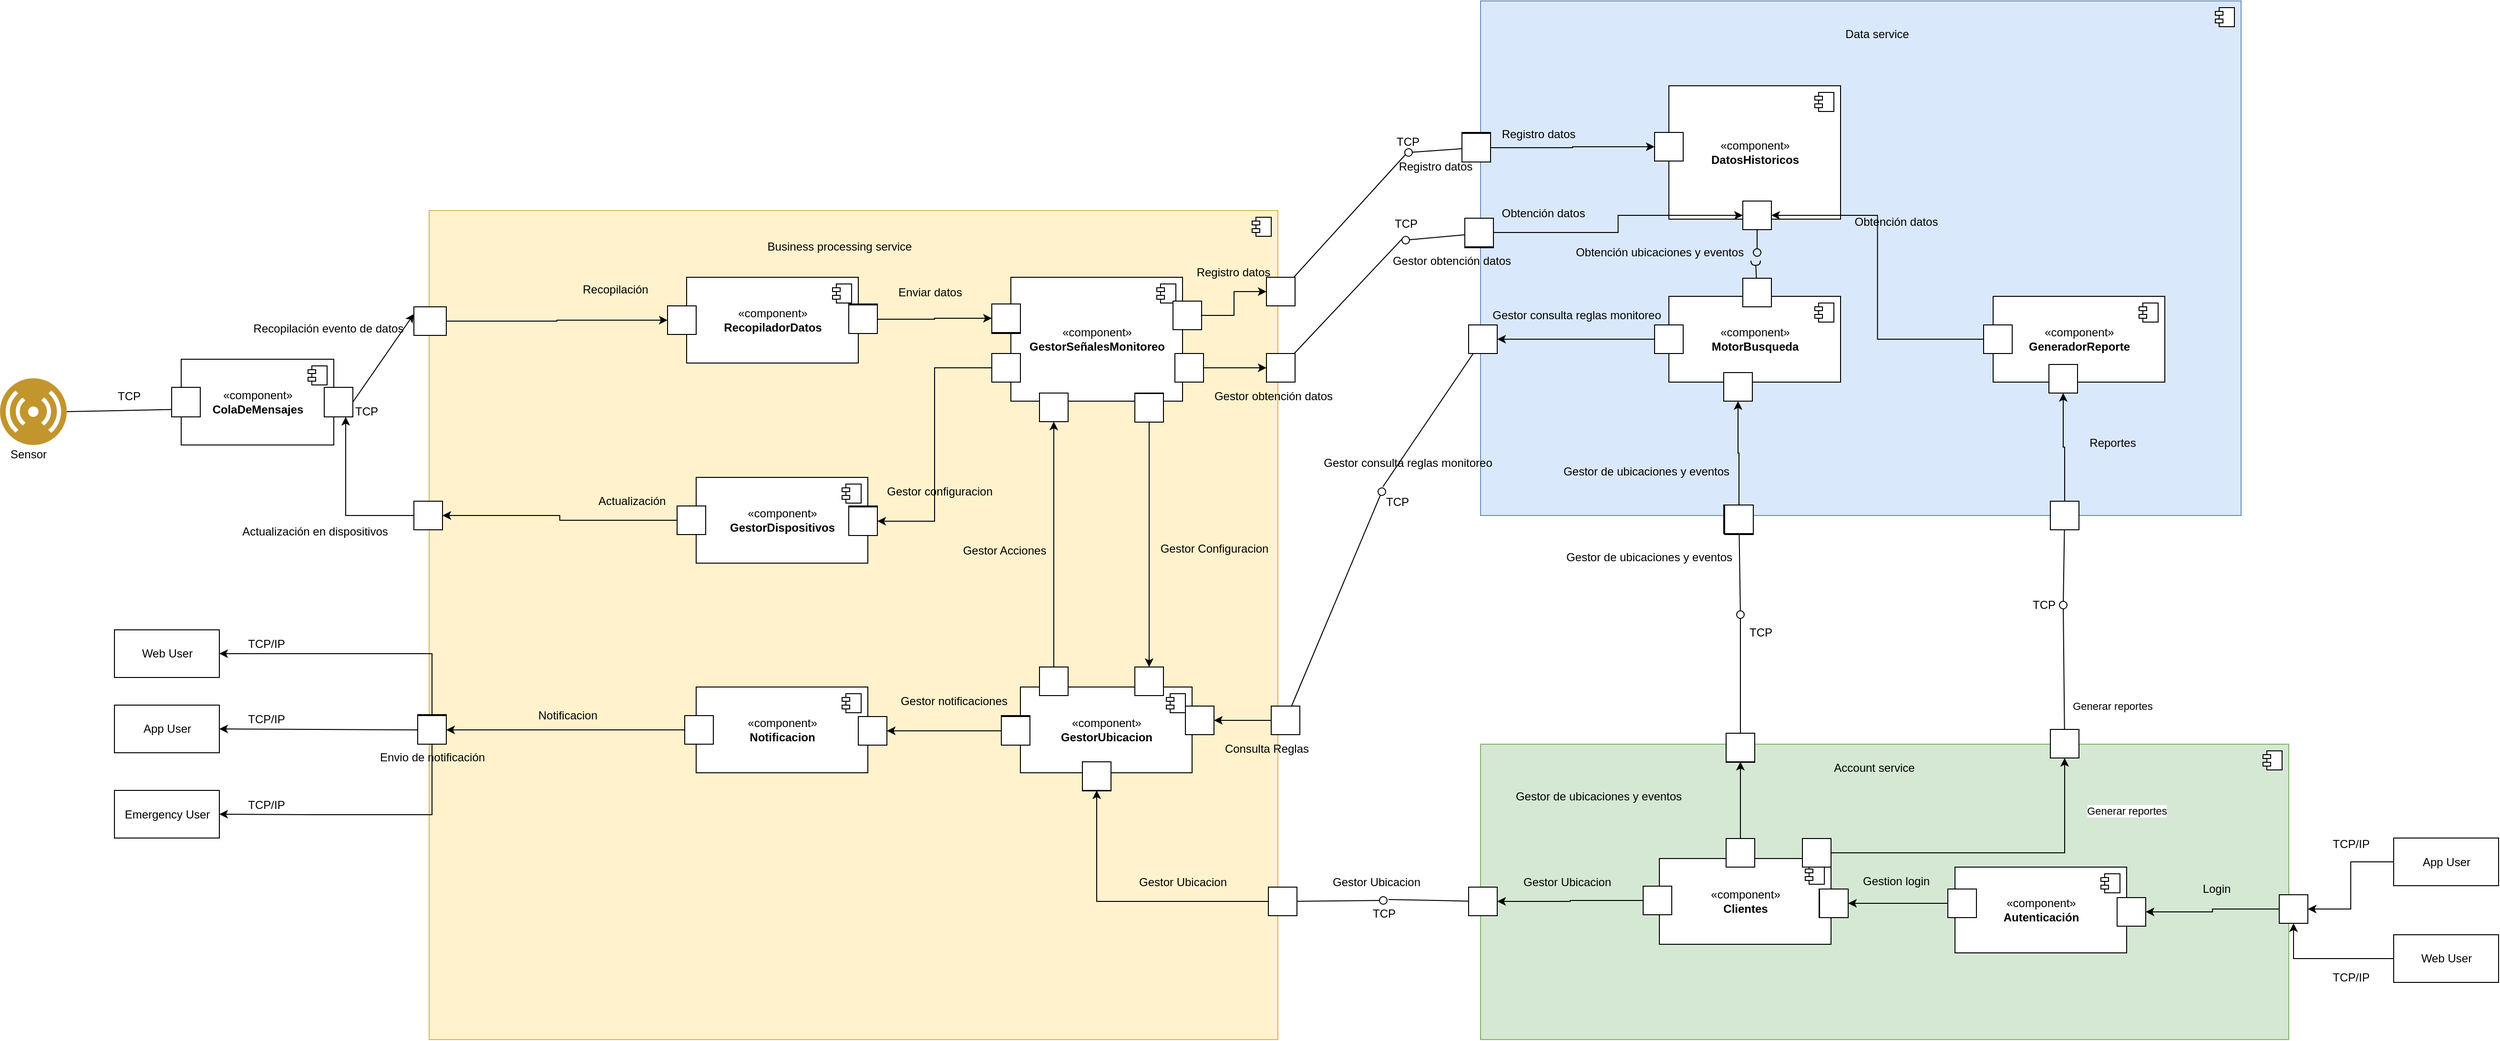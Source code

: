 <mxfile version="20.3.0" type="github"><diagram name="Page-1" id="5f0bae14-7c28-e335-631c-24af17079c00"><mxGraphModel dx="3875" dy="2397" grid="1" gridSize="10" guides="1" tooltips="1" connect="1" arrows="1" fold="1" page="1" pageScale="1" pageWidth="1100" pageHeight="850" background="none" math="0" shadow="0"><root><mxCell id="0"/><mxCell id="1" parent="0"/><mxCell id="_3enAfRf96Bm5nbUzgbu-139" value="" style="html=1;dropTarget=0;fillColor=#fff2cc;strokeColor=#d6b656;" parent="1" vertex="1"><mxGeometry x="-110" y="100" width="890" height="870" as="geometry"/></mxCell><mxCell id="_3enAfRf96Bm5nbUzgbu-140" value="" style="shape=module;jettyWidth=8;jettyHeight=4;" parent="_3enAfRf96Bm5nbUzgbu-139" vertex="1"><mxGeometry x="1" width="20" height="20" relative="1" as="geometry"><mxPoint x="-27" y="7" as="offset"/></mxGeometry></mxCell><mxCell id="_3enAfRf96Bm5nbUzgbu-137" value="" style="html=1;dropTarget=0;fillColor=#dae8fc;strokeColor=#6c8ebf;" parent="1" vertex="1"><mxGeometry x="992.5" y="-120" width="797.5" height="540" as="geometry"/></mxCell><mxCell id="_3enAfRf96Bm5nbUzgbu-138" value="" style="shape=module;jettyWidth=8;jettyHeight=4;" parent="_3enAfRf96Bm5nbUzgbu-137" vertex="1"><mxGeometry x="1" width="20" height="20" relative="1" as="geometry"><mxPoint x="-27" y="7" as="offset"/></mxGeometry></mxCell><mxCell id="_3enAfRf96Bm5nbUzgbu-135" value="" style="html=1;dropTarget=0;fillColor=#d5e8d4;strokeColor=#82b366;" parent="1" vertex="1"><mxGeometry x="992.5" y="660" width="847.5" height="310" as="geometry"/></mxCell><mxCell id="_3enAfRf96Bm5nbUzgbu-136" value="" style="shape=module;jettyWidth=8;jettyHeight=4;" parent="_3enAfRf96Bm5nbUzgbu-135" vertex="1"><mxGeometry x="1" width="20" height="20" relative="1" as="geometry"><mxPoint x="-27" y="7" as="offset"/></mxGeometry></mxCell><mxCell id="_3enAfRf96Bm5nbUzgbu-3" value="«component»&lt;br&gt;&lt;b&gt;RecopiladorDatos&lt;/b&gt;" style="html=1;dropTarget=0;" parent="1" vertex="1"><mxGeometry x="160" y="170" width="180" height="90" as="geometry"/></mxCell><mxCell id="_3enAfRf96Bm5nbUzgbu-4" value="" style="shape=module;jettyWidth=8;jettyHeight=4;" parent="_3enAfRf96Bm5nbUzgbu-3" vertex="1"><mxGeometry x="1" width="20" height="20" relative="1" as="geometry"><mxPoint x="-27" y="7" as="offset"/></mxGeometry></mxCell><mxCell id="_3enAfRf96Bm5nbUzgbu-13" value="«component»&lt;br&gt;&lt;b&gt;Clientes&lt;/b&gt;" style="html=1;dropTarget=0;" parent="1" vertex="1"><mxGeometry x="1180" y="780" width="180" height="90" as="geometry"/></mxCell><mxCell id="_3enAfRf96Bm5nbUzgbu-14" value="" style="shape=module;jettyWidth=8;jettyHeight=4;" parent="_3enAfRf96Bm5nbUzgbu-13" vertex="1"><mxGeometry x="1" width="20" height="20" relative="1" as="geometry"><mxPoint x="-27" y="7" as="offset"/></mxGeometry></mxCell><mxCell id="_3enAfRf96Bm5nbUzgbu-20" value="«component»&lt;br&gt;&lt;b&gt;GestorUbicacion&lt;br&gt;&lt;/b&gt;" style="html=1;dropTarget=0;" parent="1" vertex="1"><mxGeometry x="510" y="600" width="180" height="90" as="geometry"/></mxCell><mxCell id="_3enAfRf96Bm5nbUzgbu-21" value="" style="shape=module;jettyWidth=8;jettyHeight=4;" parent="_3enAfRf96Bm5nbUzgbu-20" vertex="1"><mxGeometry x="1" width="20" height="20" relative="1" as="geometry"><mxPoint x="-27" y="7" as="offset"/></mxGeometry></mxCell><mxCell id="_3enAfRf96Bm5nbUzgbu-51" value="" style="html=1;rounded=0;" parent="1" vertex="1"><mxGeometry x="140" y="200" width="30" height="30" as="geometry"/></mxCell><mxCell id="_3enAfRf96Bm5nbUzgbu-64" value="«component»&lt;br&gt;&lt;b&gt;Autenticación&lt;/b&gt;" style="html=1;dropTarget=0;" parent="1" vertex="1"><mxGeometry x="1490" y="789" width="180" height="90" as="geometry"/></mxCell><mxCell id="_3enAfRf96Bm5nbUzgbu-65" value="" style="shape=module;jettyWidth=8;jettyHeight=4;" parent="_3enAfRf96Bm5nbUzgbu-64" vertex="1"><mxGeometry x="1" width="20" height="20" relative="1" as="geometry"><mxPoint x="-27" y="7" as="offset"/></mxGeometry></mxCell><mxCell id="_3enAfRf96Bm5nbUzgbu-78" value="«component»&lt;br&gt;&lt;b&gt;Notificacion&lt;/b&gt;" style="html=1;dropTarget=0;" parent="1" vertex="1"><mxGeometry x="170" y="600" width="180" height="90" as="geometry"/></mxCell><mxCell id="_3enAfRf96Bm5nbUzgbu-79" value="" style="shape=module;jettyWidth=8;jettyHeight=4;" parent="_3enAfRf96Bm5nbUzgbu-78" vertex="1"><mxGeometry x="1" width="20" height="20" relative="1" as="geometry"><mxPoint x="-27" y="7" as="offset"/></mxGeometry></mxCell><mxCell id="_3enAfRf96Bm5nbUzgbu-84" value="«component»&lt;br&gt;&lt;b&gt;GestorSeñalesMonitoreo&lt;br&gt;&lt;/b&gt;" style="html=1;dropTarget=0;" parent="1" vertex="1"><mxGeometry x="500" y="170" width="180" height="130" as="geometry"/></mxCell><mxCell id="_3enAfRf96Bm5nbUzgbu-85" value="" style="shape=module;jettyWidth=8;jettyHeight=4;" parent="_3enAfRf96Bm5nbUzgbu-84" vertex="1"><mxGeometry x="1" width="20" height="20" relative="1" as="geometry"><mxPoint x="-27" y="7" as="offset"/></mxGeometry></mxCell><mxCell id="_3enAfRf96Bm5nbUzgbu-104" value="«component»&lt;br&gt;&lt;b&gt;GestorDispositivos&lt;/b&gt;" style="html=1;dropTarget=0;" parent="1" vertex="1"><mxGeometry x="170" y="380" width="180" height="90" as="geometry"/></mxCell><mxCell id="_3enAfRf96Bm5nbUzgbu-105" value="" style="shape=module;jettyWidth=8;jettyHeight=4;" parent="_3enAfRf96Bm5nbUzgbu-104" vertex="1"><mxGeometry x="1" width="20" height="20" relative="1" as="geometry"><mxPoint x="-27" y="7" as="offset"/></mxGeometry></mxCell><mxCell id="_3enAfRf96Bm5nbUzgbu-108" value="«component»&lt;br&gt;&lt;b&gt;MotorBusqueda&lt;/b&gt;" style="html=1;dropTarget=0;" parent="1" vertex="1"><mxGeometry x="1190" y="190" width="180" height="90" as="geometry"/></mxCell><mxCell id="_3enAfRf96Bm5nbUzgbu-109" value="" style="shape=module;jettyWidth=8;jettyHeight=4;" parent="_3enAfRf96Bm5nbUzgbu-108" vertex="1"><mxGeometry x="1" width="20" height="20" relative="1" as="geometry"><mxPoint x="-27" y="7" as="offset"/></mxGeometry></mxCell><mxCell id="_3enAfRf96Bm5nbUzgbu-118" value="«component»&lt;br&gt;&lt;b&gt;GeneradorReporte&lt;/b&gt;" style="html=1;dropTarget=0;" parent="1" vertex="1"><mxGeometry x="1530" y="190" width="180" height="90" as="geometry"/></mxCell><mxCell id="_3enAfRf96Bm5nbUzgbu-119" value="" style="shape=module;jettyWidth=8;jettyHeight=4;" parent="_3enAfRf96Bm5nbUzgbu-118" vertex="1"><mxGeometry x="1" width="20" height="20" relative="1" as="geometry"><mxPoint x="-27" y="7" as="offset"/></mxGeometry></mxCell><mxCell id="_3enAfRf96Bm5nbUzgbu-124" value="«component»&lt;br&gt;&lt;b&gt;DatosHistoricos&lt;br&gt;&lt;/b&gt;" style="html=1;dropTarget=0;" parent="1" vertex="1"><mxGeometry x="1190" y="-31" width="180" height="140" as="geometry"/></mxCell><mxCell id="_3enAfRf96Bm5nbUzgbu-125" value="" style="shape=module;jettyWidth=8;jettyHeight=4;" parent="_3enAfRf96Bm5nbUzgbu-124" vertex="1"><mxGeometry x="1" width="20" height="20" relative="1" as="geometry"><mxPoint x="-27" y="7" as="offset"/></mxGeometry></mxCell><mxCell id="_3enAfRf96Bm5nbUzgbu-201" value="" style="html=1;rounded=0;direction=east;flipV=0;" parent="1" vertex="1"><mxGeometry x="480" y="199" width="30" height="30" as="geometry"/></mxCell><mxCell id="_3enAfRf96Bm5nbUzgbu-207" value="" style="html=1;rounded=0;" parent="1" vertex="1"><mxGeometry x="330" y="198" width="30" height="30" as="geometry"/></mxCell><mxCell id="_3enAfRf96Bm5nbUzgbu-210" value="Enviar datos" style="text;html=1;align=center;verticalAlign=middle;resizable=0;points=[];autosize=1;strokeColor=none;fillColor=none;" parent="1" vertex="1"><mxGeometry x="370" y="171" width="90" height="30" as="geometry"/></mxCell><mxCell id="_3enAfRf96Bm5nbUzgbu-211" value="" style="html=1;rounded=0;" parent="1" vertex="1"><mxGeometry x="330" y="410" width="30" height="30" as="geometry"/></mxCell><mxCell id="_3enAfRf96Bm5nbUzgbu-214" value="Gestor configuracion" style="text;html=1;align=center;verticalAlign=middle;resizable=0;points=[];autosize=1;strokeColor=none;fillColor=none;" parent="1" vertex="1"><mxGeometry x="355" y="380" width="140" height="30" as="geometry"/></mxCell><mxCell id="_3enAfRf96Bm5nbUzgbu-216" value="" style="html=1;rounded=0;" parent="1" vertex="1"><mxGeometry x="340" y="631" width="30" height="30" as="geometry"/></mxCell><mxCell id="_3enAfRf96Bm5nbUzgbu-222" value="" style="html=1;rounded=0;" parent="1" vertex="1"><mxGeometry x="490" y="630" width="30" height="30" as="geometry"/></mxCell><mxCell id="_3enAfRf96Bm5nbUzgbu-225" value="Gestor notificaciones" style="text;html=1;align=center;verticalAlign=middle;resizable=0;points=[];autosize=1;strokeColor=none;fillColor=none;" parent="1" vertex="1"><mxGeometry x="370" y="600" width="140" height="30" as="geometry"/></mxCell><mxCell id="Oq8nC_Cm_WS5WITI_CBQ-44" style="edgeStyle=orthogonalEdgeStyle;rounded=0;orthogonalLoop=1;jettySize=auto;html=1;entryX=1;entryY=0.5;entryDx=0;entryDy=0;" parent="1" source="_3enAfRf96Bm5nbUzgbu-226" target="_3enAfRf96Bm5nbUzgbu-582" edge="1"><mxGeometry relative="1" as="geometry"/></mxCell><mxCell id="_3enAfRf96Bm5nbUzgbu-226" value="" style="html=1;rounded=0;" parent="1" vertex="1"><mxGeometry x="150" y="410" width="30" height="30" as="geometry"/></mxCell><mxCell id="Oq8nC_Cm_WS5WITI_CBQ-46" style="edgeStyle=orthogonalEdgeStyle;rounded=0;orthogonalLoop=1;jettySize=auto;html=1;entryX=1;entryY=0.5;entryDx=0;entryDy=0;" parent="1" source="_3enAfRf96Bm5nbUzgbu-229" target="_3enAfRf96Bm5nbUzgbu-608" edge="1"><mxGeometry relative="1" as="geometry"/></mxCell><mxCell id="_3enAfRf96Bm5nbUzgbu-229" value="" style="html=1;rounded=0;" parent="1" vertex="1"><mxGeometry x="158" y="630" width="30" height="30" as="geometry"/></mxCell><mxCell id="_3enAfRf96Bm5nbUzgbu-238" value="" style="html=1;rounded=0;" parent="1" vertex="1"><mxGeometry x="530" y="579" width="30" height="30" as="geometry"/></mxCell><mxCell id="_3enAfRf96Bm5nbUzgbu-247" value="" style="html=1;rounded=0;" parent="1" vertex="1"><mxGeometry x="530" y="291.5" width="30" height="30" as="geometry"/></mxCell><mxCell id="_3enAfRf96Bm5nbUzgbu-251" value="Gestor Acciones" style="text;html=1;align=center;verticalAlign=middle;resizable=0;points=[];autosize=1;strokeColor=none;fillColor=none;" parent="1" vertex="1"><mxGeometry x="437.5" y="442" width="110" height="30" as="geometry"/></mxCell><mxCell id="_3enAfRf96Bm5nbUzgbu-255" value="" style="html=1;rounded=0;direction=east;flipV=0;" parent="1" vertex="1"><mxGeometry x="630" y="291.5" width="30" height="30" as="geometry"/></mxCell><mxCell id="_3enAfRf96Bm5nbUzgbu-261" value="" style="html=1;rounded=0;" parent="1" vertex="1"><mxGeometry x="630" y="579" width="30" height="30" as="geometry"/></mxCell><mxCell id="_3enAfRf96Bm5nbUzgbu-264" value="Gestor Configuracion" style="text;html=1;align=center;verticalAlign=middle;resizable=0;points=[];autosize=1;strokeColor=none;fillColor=none;" parent="1" vertex="1"><mxGeometry x="643" y="440" width="140" height="30" as="geometry"/></mxCell><mxCell id="_3enAfRf96Bm5nbUzgbu-265" value="" style="html=1;rounded=0;direction=east;flipV=0;" parent="1" vertex="1"><mxGeometry x="480" y="250" width="30" height="30" as="geometry"/></mxCell><mxCell id="_3enAfRf96Bm5nbUzgbu-270" value="" style="html=1;rounded=0;" parent="1" vertex="1"><mxGeometry x="980" y="810" width="30" height="30" as="geometry"/></mxCell><mxCell id="_3enAfRf96Bm5nbUzgbu-280" value="" style="html=1;rounded=0;direction=east;flipV=0;" parent="1" vertex="1"><mxGeometry x="770" y="810" width="30" height="30" as="geometry"/></mxCell><mxCell id="_3enAfRf96Bm5nbUzgbu-284" value="Gestor Ubicacion" style="text;html=1;align=center;verticalAlign=middle;resizable=0;points=[];autosize=1;strokeColor=none;fillColor=none;" parent="1" vertex="1"><mxGeometry x="822.5" y="790" width="120" height="30" as="geometry"/></mxCell><mxCell id="_3enAfRf96Bm5nbUzgbu-285" value="" style="html=1;rounded=0;direction=east;flipV=0;" parent="1" vertex="1"><mxGeometry x="575" y="679" width="30" height="30" as="geometry"/></mxCell><mxCell id="_3enAfRf96Bm5nbUzgbu-291" value="Gestor Ubicacion" style="text;html=1;align=center;verticalAlign=middle;resizable=0;points=[];autosize=1;strokeColor=none;fillColor=none;" parent="1" vertex="1"><mxGeometry x="620" y="790" width="120" height="30" as="geometry"/></mxCell><mxCell id="_3enAfRf96Bm5nbUzgbu-299" value="Gestor Ubicacion" style="text;html=1;align=center;verticalAlign=middle;resizable=0;points=[];autosize=1;strokeColor=none;fillColor=none;" parent="1" vertex="1"><mxGeometry x="1022.5" y="790" width="120" height="30" as="geometry"/></mxCell><mxCell id="_3enAfRf96Bm5nbUzgbu-318" value="" style="html=1;rounded=0;" parent="1" vertex="1"><mxGeometry x="1347.5" y="812" width="30" height="30" as="geometry"/></mxCell><mxCell id="_3enAfRf96Bm5nbUzgbu-321" value="Gestion login" style="text;html=1;align=center;verticalAlign=middle;resizable=0;points=[];autosize=1;strokeColor=none;fillColor=none;" parent="1" vertex="1"><mxGeometry x="1382.5" y="789" width="90" height="30" as="geometry"/></mxCell><mxCell id="_3enAfRf96Bm5nbUzgbu-323" value="" style="html=1;rounded=0;" parent="1" vertex="1"><mxGeometry x="1250" y="648.5" width="30" height="30" as="geometry"/></mxCell><mxCell id="_3enAfRf96Bm5nbUzgbu-329" value="" style="html=1;rounded=0;direction=east;flipV=0;" parent="1" vertex="1"><mxGeometry x="1248.5" y="409" width="30" height="30" as="geometry"/></mxCell><mxCell id="_3enAfRf96Bm5nbUzgbu-332" value="Gestor de ubicaciones y eventos" style="text;html=1;align=center;verticalAlign=middle;resizable=0;points=[];autosize=1;strokeColor=none;fillColor=none;" parent="1" vertex="1"><mxGeometry x="1069" y="449" width="200" height="30" as="geometry"/></mxCell><mxCell id="_3enAfRf96Bm5nbUzgbu-336" value="" style="html=1;rounded=0;direction=east;flipV=0;" parent="1" vertex="1"><mxGeometry x="1250" y="649" width="30" height="30" as="geometry"/></mxCell><mxCell id="_3enAfRf96Bm5nbUzgbu-339" value="" style="html=1;rounded=0;" parent="1" vertex="1"><mxGeometry x="1250" y="759" width="30" height="30" as="geometry"/></mxCell><mxCell id="_3enAfRf96Bm5nbUzgbu-342" value="Gestor de ubicaciones y eventos" style="text;html=1;align=center;verticalAlign=middle;resizable=0;points=[];autosize=1;strokeColor=none;fillColor=none;" parent="1" vertex="1"><mxGeometry x="1015.5" y="700" width="200" height="30" as="geometry"/></mxCell><mxCell id="_3enAfRf96Bm5nbUzgbu-344" value="" style="html=1;rounded=0;direction=east;flipV=0;" parent="1" vertex="1"><mxGeometry x="1247.5" y="270" width="30" height="30" as="geometry"/></mxCell><mxCell id="_3enAfRf96Bm5nbUzgbu-347" value="" style="html=1;rounded=0;" parent="1" vertex="1"><mxGeometry x="1247.5" y="409" width="30" height="30" as="geometry"/></mxCell><mxCell id="_3enAfRf96Bm5nbUzgbu-350" value="Gestor de ubicaciones y eventos" style="text;html=1;align=center;verticalAlign=middle;resizable=0;points=[];autosize=1;strokeColor=none;fillColor=none;" parent="1" vertex="1"><mxGeometry x="1066" y="359" width="200" height="30" as="geometry"/></mxCell><mxCell id="_3enAfRf96Bm5nbUzgbu-351" value="Gestor consulta reglas monitoreo" style="text;html=1;align=center;verticalAlign=middle;resizable=0;points=[];autosize=1;strokeColor=none;fillColor=none;" parent="1" vertex="1"><mxGeometry x="992.5" y="195" width="200" height="30" as="geometry"/></mxCell><mxCell id="Oq8nC_Cm_WS5WITI_CBQ-82" style="edgeStyle=orthogonalEdgeStyle;rounded=0;orthogonalLoop=1;jettySize=auto;html=1;entryX=1;entryY=0.5;entryDx=0;entryDy=0;" parent="1" source="_3enAfRf96Bm5nbUzgbu-352" target="_3enAfRf96Bm5nbUzgbu-362" edge="1"><mxGeometry relative="1" as="geometry"/></mxCell><mxCell id="_3enAfRf96Bm5nbUzgbu-352" value="" style="html=1;rounded=0;direction=east;flipV=0;" parent="1" vertex="1"><mxGeometry x="1175" y="220" width="30" height="30" as="geometry"/></mxCell><mxCell id="_3enAfRf96Bm5nbUzgbu-355" value="" style="html=1;rounded=0;" parent="1" vertex="1"><mxGeometry x="980" y="220" width="30" height="30" as="geometry"/></mxCell><mxCell id="_3enAfRf96Bm5nbUzgbu-359" value="" style="html=1;rounded=0;" parent="1" vertex="1"><mxGeometry x="773" y="620" width="30" height="30" as="geometry"/></mxCell><mxCell id="_3enAfRf96Bm5nbUzgbu-360" value="" style="endArrow=none;html=1;rounded=0;align=center;verticalAlign=top;endFill=0;labelBackgroundColor=none;endSize=2;" parent="1" source="_3enAfRf96Bm5nbUzgbu-359" target="_3enAfRf96Bm5nbUzgbu-361" edge="1"><mxGeometry relative="1" as="geometry"/></mxCell><mxCell id="_3enAfRf96Bm5nbUzgbu-361" value="" style="ellipse;html=1;fontSize=11;align=center;fillColor=none;points=[];aspect=fixed;resizable=0;verticalAlign=bottom;labelPosition=center;verticalLabelPosition=top;flipH=1;" parent="1" vertex="1"><mxGeometry x="885" y="391" width="8" height="8" as="geometry"/></mxCell><mxCell id="_3enAfRf96Bm5nbUzgbu-362" value="" style="html=1;rounded=0;direction=east;flipV=0;" parent="1" vertex="1"><mxGeometry x="980" y="220" width="30" height="30" as="geometry"/></mxCell><mxCell id="_3enAfRf96Bm5nbUzgbu-363" value="" style="endArrow=none;html=1;rounded=0;align=center;verticalAlign=top;endFill=0;labelBackgroundColor=none;endSize=2;" parent="1" source="_3enAfRf96Bm5nbUzgbu-362" edge="1"><mxGeometry relative="1" as="geometry"><mxPoint x="890" y="390" as="targetPoint"/></mxGeometry></mxCell><mxCell id="_3enAfRf96Bm5nbUzgbu-365" value="Gestor consulta reglas monitoreo" style="text;html=1;align=center;verticalAlign=middle;resizable=0;points=[];autosize=1;strokeColor=none;fillColor=none;" parent="1" vertex="1"><mxGeometry x="815.5" y="350" width="200" height="30" as="geometry"/></mxCell><mxCell id="_3enAfRf96Bm5nbUzgbu-366" value="" style="html=1;rounded=0;" parent="1" vertex="1"><mxGeometry x="683" y="620" width="30" height="30" as="geometry"/></mxCell><mxCell id="Oq8nC_Cm_WS5WITI_CBQ-83" style="edgeStyle=orthogonalEdgeStyle;rounded=0;orthogonalLoop=1;jettySize=auto;html=1;entryX=1;entryY=0.5;entryDx=0;entryDy=0;" parent="1" source="_3enAfRf96Bm5nbUzgbu-369" target="_3enAfRf96Bm5nbUzgbu-366" edge="1"><mxGeometry relative="1" as="geometry"/></mxCell><mxCell id="_3enAfRf96Bm5nbUzgbu-369" value="" style="html=1;rounded=0;direction=east;flipV=0;" parent="1" vertex="1"><mxGeometry x="773" y="620" width="30" height="30" as="geometry"/></mxCell><mxCell id="_3enAfRf96Bm5nbUzgbu-372" value="Consulta Reglas" style="text;html=1;align=center;verticalAlign=middle;resizable=0;points=[];autosize=1;strokeColor=none;fillColor=none;" parent="1" vertex="1"><mxGeometry x="713" y="650" width="110" height="30" as="geometry"/></mxCell><mxCell id="_3enAfRf96Bm5nbUzgbu-374" value="" style="html=1;rounded=0;direction=east;flipV=0;" parent="1" vertex="1"><mxGeometry x="1175" y="18" width="30" height="30" as="geometry"/></mxCell><mxCell id="_3enAfRf96Bm5nbUzgbu-377" value="" style="html=1;rounded=0;" parent="1" vertex="1"><mxGeometry x="973" y="18" width="30" height="30" as="geometry"/></mxCell><mxCell id="_3enAfRf96Bm5nbUzgbu-383" value="" style="html=1;rounded=0;direction=east;flipV=0;" parent="1" vertex="1"><mxGeometry x="973" y="19" width="30" height="30" as="geometry"/></mxCell><mxCell id="_3enAfRf96Bm5nbUzgbu-395" value="" style="html=1;rounded=0;" parent="1" vertex="1"><mxGeometry x="768" y="250" width="30" height="30" as="geometry"/></mxCell><mxCell id="_3enAfRf96Bm5nbUzgbu-396" value="" style="html=1;rounded=0;" parent="1" vertex="1"><mxGeometry x="672" y="250" width="30" height="30" as="geometry"/></mxCell><mxCell id="_3enAfRf96Bm5nbUzgbu-399" value="" style="html=1;rounded=0;direction=east;flipV=0;" parent="1" vertex="1"><mxGeometry x="768" y="250" width="30" height="30" as="geometry"/></mxCell><mxCell id="_3enAfRf96Bm5nbUzgbu-404" value="" style="html=1;rounded=0;direction=east;flipV=0;" parent="1" vertex="1"><mxGeometry x="976" y="108" width="30" height="30" as="geometry"/></mxCell><mxCell id="_3enAfRf96Bm5nbUzgbu-408" value="" style="html=1;rounded=0;" parent="1" vertex="1"><mxGeometry x="768" y="250" width="30" height="30" as="geometry"/></mxCell><mxCell id="_3enAfRf96Bm5nbUzgbu-411" value="" style="html=1;rounded=0;" parent="1" vertex="1"><mxGeometry x="976" y="109" width="30" height="30" as="geometry"/></mxCell><mxCell id="_3enAfRf96Bm5nbUzgbu-414" value="" style="html=1;rounded=0;direction=east;flipV=0;" parent="1" vertex="1"><mxGeometry x="1267.5" y="90" width="30" height="30" as="geometry"/></mxCell><mxCell id="_3enAfRf96Bm5nbUzgbu-418" value="Registro datos" style="text;html=1;align=center;verticalAlign=middle;resizable=0;points=[];autosize=1;strokeColor=none;fillColor=none;" parent="1" vertex="1"><mxGeometry x="1003" y="5" width="100" height="30" as="geometry"/></mxCell><mxCell id="_3enAfRf96Bm5nbUzgbu-419" value="Registro datos" style="text;html=1;align=center;verticalAlign=middle;resizable=0;points=[];autosize=1;strokeColor=none;fillColor=none;" parent="1" vertex="1"><mxGeometry x="894.5" y="39" width="100" height="30" as="geometry"/></mxCell><mxCell id="_3enAfRf96Bm5nbUzgbu-420" value="Registro datos" style="text;html=1;align=center;verticalAlign=middle;resizable=0;points=[];autosize=1;strokeColor=none;fillColor=none;" parent="1" vertex="1"><mxGeometry x="683" y="150" width="100" height="30" as="geometry"/></mxCell><mxCell id="_3enAfRf96Bm5nbUzgbu-421" value="Gestor obtención datos" style="text;html=1;align=center;verticalAlign=middle;resizable=0;points=[];autosize=1;strokeColor=none;fillColor=none;" parent="1" vertex="1"><mxGeometry x="886.5" y="138" width="150" height="30" as="geometry"/></mxCell><mxCell id="_3enAfRf96Bm5nbUzgbu-422" value="Obtención datos" style="text;html=1;align=center;verticalAlign=middle;resizable=0;points=[];autosize=1;strokeColor=none;fillColor=none;" parent="1" vertex="1"><mxGeometry x="1003" y="88" width="110" height="30" as="geometry"/></mxCell><mxCell id="_3enAfRf96Bm5nbUzgbu-423" value="Gestor obtención datos" style="text;html=1;align=center;verticalAlign=middle;resizable=0;points=[];autosize=1;strokeColor=none;fillColor=none;" parent="1" vertex="1"><mxGeometry x="700" y="280" width="150" height="30" as="geometry"/></mxCell><mxCell id="_3enAfRf96Bm5nbUzgbu-426" value="" style="html=1;rounded=0;" parent="1" vertex="1"><mxGeometry x="1267.5" y="90" width="30" height="30" as="geometry"/></mxCell><mxCell id="Oq8nC_Cm_WS5WITI_CBQ-90" style="edgeStyle=orthogonalEdgeStyle;rounded=0;orthogonalLoop=1;jettySize=auto;html=1;entryX=1;entryY=0.5;entryDx=0;entryDy=0;" parent="1" source="_3enAfRf96Bm5nbUzgbu-429" target="DgBIEgoMz3yJBFawCDEr-4" edge="1"><mxGeometry relative="1" as="geometry"/></mxCell><mxCell id="_3enAfRf96Bm5nbUzgbu-429" value="" style="html=1;rounded=0;" parent="1" vertex="1"><mxGeometry x="1520" y="220" width="30" height="30" as="geometry"/></mxCell><mxCell id="_3enAfRf96Bm5nbUzgbu-432" value="Obtención datos" style="text;html=1;align=center;verticalAlign=middle;resizable=0;points=[];autosize=1;strokeColor=none;fillColor=none;" parent="1" vertex="1"><mxGeometry x="1372.5" y="97" width="110" height="30" as="geometry"/></mxCell><mxCell id="_3enAfRf96Bm5nbUzgbu-433" value="Generar reportes" style="edgeLabel;html=1;align=center;verticalAlign=middle;resizable=0;points=[];" parent="1" vertex="1" connectable="0"><mxGeometry x="1655" y="620" as="geometry"/></mxCell><mxCell id="Oq8nC_Cm_WS5WITI_CBQ-87" style="edgeStyle=orthogonalEdgeStyle;rounded=0;orthogonalLoop=1;jettySize=auto;html=1;" parent="1" source="_3enAfRf96Bm5nbUzgbu-440" target="_3enAfRf96Bm5nbUzgbu-452" edge="1"><mxGeometry relative="1" as="geometry"/></mxCell><mxCell id="_3enAfRf96Bm5nbUzgbu-440" value="" style="html=1;rounded=0;" parent="1" vertex="1"><mxGeometry x="672" y="250" width="30" height="30" as="geometry"/></mxCell><mxCell id="_3enAfRf96Bm5nbUzgbu-443" value="" style="html=1;rounded=0;" parent="1" vertex="1"><mxGeometry x="768" y="250" width="30" height="30" as="geometry"/></mxCell><mxCell id="Oq8nC_Cm_WS5WITI_CBQ-86" style="edgeStyle=orthogonalEdgeStyle;rounded=0;orthogonalLoop=1;jettySize=auto;html=1;" parent="1" source="_3enAfRf96Bm5nbUzgbu-446" target="_3enAfRf96Bm5nbUzgbu-455" edge="1"><mxGeometry relative="1" as="geometry"/></mxCell><mxCell id="_3enAfRf96Bm5nbUzgbu-446" value="" style="html=1;rounded=0;" parent="1" vertex="1"><mxGeometry x="670" y="195" width="30" height="30" as="geometry"/></mxCell><mxCell id="_3enAfRf96Bm5nbUzgbu-449" value="" style="html=1;rounded=0;" parent="1" vertex="1"><mxGeometry x="768" y="170" width="30" height="30" as="geometry"/></mxCell><mxCell id="_3enAfRf96Bm5nbUzgbu-452" value="" style="html=1;rounded=0;" parent="1" vertex="1"><mxGeometry x="768" y="250" width="30" height="30" as="geometry"/></mxCell><mxCell id="_3enAfRf96Bm5nbUzgbu-453" value="" style="endArrow=none;html=1;rounded=0;align=center;verticalAlign=top;endFill=0;labelBackgroundColor=none;endSize=2;entryX=1;entryY=0.375;entryDx=0;entryDy=0;entryPerimeter=0;" parent="1" source="_3enAfRf96Bm5nbUzgbu-452" target="_3enAfRf96Bm5nbUzgbu-460" edge="1"><mxGeometry relative="1" as="geometry"><mxPoint x="900" y="134.782" as="targetPoint"/></mxGeometry></mxCell><mxCell id="_3enAfRf96Bm5nbUzgbu-455" value="" style="html=1;rounded=0;" parent="1" vertex="1"><mxGeometry x="768" y="170" width="30" height="30" as="geometry"/></mxCell><mxCell id="_3enAfRf96Bm5nbUzgbu-456" value="" style="endArrow=none;html=1;rounded=0;align=center;verticalAlign=top;endFill=0;labelBackgroundColor=none;endSize=2;entryX=0.875;entryY=0.751;entryDx=0;entryDy=0;entryPerimeter=0;" parent="1" source="_3enAfRf96Bm5nbUzgbu-455" target="_3enAfRf96Bm5nbUzgbu-463" edge="1"><mxGeometry relative="1" as="geometry"><mxPoint x="905" y="41.932" as="targetPoint"/></mxGeometry></mxCell><mxCell id="_3enAfRf96Bm5nbUzgbu-458" value="" style="html=1;rounded=0;" parent="1" vertex="1"><mxGeometry x="976" y="109" width="30" height="30" as="geometry"/></mxCell><mxCell id="_3enAfRf96Bm5nbUzgbu-459" value="" style="endArrow=none;html=1;rounded=0;align=center;verticalAlign=top;endFill=0;labelBackgroundColor=none;endSize=2;" parent="1" source="_3enAfRf96Bm5nbUzgbu-458" target="_3enAfRf96Bm5nbUzgbu-460" edge="1"><mxGeometry relative="1" as="geometry"/></mxCell><mxCell id="_3enAfRf96Bm5nbUzgbu-460" value="" style="ellipse;html=1;fontSize=11;align=center;fillColor=none;points=[];aspect=fixed;resizable=0;verticalAlign=bottom;labelPosition=center;verticalLabelPosition=top;flipH=1;" parent="1" vertex="1"><mxGeometry x="910" y="127" width="8" height="8" as="geometry"/></mxCell><mxCell id="_3enAfRf96Bm5nbUzgbu-461" value="" style="html=1;rounded=0;" parent="1" vertex="1"><mxGeometry x="973" y="19" width="30" height="30" as="geometry"/></mxCell><mxCell id="_3enAfRf96Bm5nbUzgbu-462" value="" style="endArrow=none;html=1;rounded=0;align=center;verticalAlign=top;endFill=0;labelBackgroundColor=none;endSize=2;" parent="1" source="_3enAfRf96Bm5nbUzgbu-461" target="_3enAfRf96Bm5nbUzgbu-463" edge="1"><mxGeometry relative="1" as="geometry"/></mxCell><mxCell id="_3enAfRf96Bm5nbUzgbu-463" value="" style="ellipse;html=1;fontSize=11;align=center;fillColor=none;points=[];aspect=fixed;resizable=0;verticalAlign=bottom;labelPosition=center;verticalLabelPosition=top;flipH=1;" parent="1" vertex="1"><mxGeometry x="913" y="35" width="8" height="8" as="geometry"/></mxCell><mxCell id="Oq8nC_Cm_WS5WITI_CBQ-89" style="edgeStyle=orthogonalEdgeStyle;rounded=0;orthogonalLoop=1;jettySize=auto;html=1;entryX=0;entryY=0.5;entryDx=0;entryDy=0;" parent="1" source="_3enAfRf96Bm5nbUzgbu-466" target="_3enAfRf96Bm5nbUzgbu-472" edge="1"><mxGeometry relative="1" as="geometry"/></mxCell><mxCell id="_3enAfRf96Bm5nbUzgbu-466" value="" style="html=1;rounded=0;" parent="1" vertex="1"><mxGeometry x="973" y="19" width="30" height="30" as="geometry"/></mxCell><mxCell id="Oq8nC_Cm_WS5WITI_CBQ-88" style="edgeStyle=orthogonalEdgeStyle;rounded=0;orthogonalLoop=1;jettySize=auto;html=1;" parent="1" source="_3enAfRf96Bm5nbUzgbu-469" target="DgBIEgoMz3yJBFawCDEr-4" edge="1"><mxGeometry relative="1" as="geometry"/></mxCell><mxCell id="_3enAfRf96Bm5nbUzgbu-469" value="" style="html=1;rounded=0;" parent="1" vertex="1"><mxGeometry x="976" y="108" width="30" height="30" as="geometry"/></mxCell><mxCell id="_3enAfRf96Bm5nbUzgbu-472" value="" style="html=1;rounded=0;" parent="1" vertex="1"><mxGeometry x="1175" y="18" width="30" height="30" as="geometry"/></mxCell><mxCell id="_3enAfRf96Bm5nbUzgbu-475" value="" style="html=1;rounded=0;" parent="1" vertex="1"><mxGeometry x="1267.5" y="90" width="30" height="30" as="geometry"/></mxCell><mxCell id="Oq8nC_Cm_WS5WITI_CBQ-91" style="edgeStyle=orthogonalEdgeStyle;rounded=0;orthogonalLoop=1;jettySize=auto;html=1;entryX=1;entryY=0.5;entryDx=0;entryDy=0;" parent="1" source="_3enAfRf96Bm5nbUzgbu-478" target="_3enAfRf96Bm5nbUzgbu-487" edge="1"><mxGeometry relative="1" as="geometry"/></mxCell><mxCell id="_3enAfRf96Bm5nbUzgbu-478" value="" style="html=1;rounded=0;direction=east;flipV=0;" parent="1" vertex="1"><mxGeometry x="1163" y="809" width="30" height="30" as="geometry"/></mxCell><mxCell id="_3enAfRf96Bm5nbUzgbu-481" value="" style="html=1;rounded=0;" parent="1" vertex="1"><mxGeometry x="980" y="810" width="30" height="30" as="geometry"/></mxCell><mxCell id="_3enAfRf96Bm5nbUzgbu-484" value="" style="html=1;rounded=0;" parent="1" vertex="1"><mxGeometry x="770" y="810" width="30" height="30" as="geometry"/></mxCell><mxCell id="_3enAfRf96Bm5nbUzgbu-485" value="" style="endArrow=none;html=1;rounded=0;align=center;verticalAlign=top;endFill=0;labelBackgroundColor=none;endSize=2;" parent="1" source="_3enAfRf96Bm5nbUzgbu-484" target="_3enAfRf96Bm5nbUzgbu-486" edge="1"><mxGeometry relative="1" as="geometry"/></mxCell><mxCell id="_3enAfRf96Bm5nbUzgbu-486" value="" style="ellipse;html=1;fontSize=11;align=center;fillColor=none;points=[];aspect=fixed;resizable=0;verticalAlign=bottom;labelPosition=center;verticalLabelPosition=top;flipH=1;" parent="1" vertex="1"><mxGeometry x="886.5" y="820" width="8" height="8" as="geometry"/></mxCell><mxCell id="_3enAfRf96Bm5nbUzgbu-487" value="" style="html=1;rounded=0;direction=east;flipV=0;" parent="1" vertex="1"><mxGeometry x="980" y="810" width="30" height="30" as="geometry"/></mxCell><mxCell id="_3enAfRf96Bm5nbUzgbu-488" value="" style="endArrow=none;html=1;rounded=0;align=center;verticalAlign=top;endFill=0;labelBackgroundColor=none;endSize=2;entryX=0.612;entryY=1.1;entryDx=0;entryDy=0;entryPerimeter=0;" parent="1" source="_3enAfRf96Bm5nbUzgbu-487" target="_3enAfRf96Bm5nbUzgbu-284" edge="1"><mxGeometry relative="1" as="geometry"><mxPoint x="886.5" y="826.955" as="targetPoint"/></mxGeometry></mxCell><mxCell id="Oq8nC_Cm_WS5WITI_CBQ-77" style="edgeStyle=orthogonalEdgeStyle;rounded=0;orthogonalLoop=1;jettySize=auto;html=1;entryX=0.5;entryY=1;entryDx=0;entryDy=0;" parent="1" source="_3enAfRf96Bm5nbUzgbu-490" target="_3enAfRf96Bm5nbUzgbu-493" edge="1"><mxGeometry relative="1" as="geometry"/></mxCell><mxCell id="_3enAfRf96Bm5nbUzgbu-490" value="" style="html=1;rounded=0;direction=east;flipV=0;" parent="1" vertex="1"><mxGeometry x="770" y="810" width="30" height="30" as="geometry"/></mxCell><mxCell id="_3enAfRf96Bm5nbUzgbu-493" value="" style="html=1;rounded=0;" parent="1" vertex="1"><mxGeometry x="575" y="678.5" width="30" height="30" as="geometry"/></mxCell><mxCell id="Oq8nC_Cm_WS5WITI_CBQ-78" style="edgeStyle=orthogonalEdgeStyle;rounded=0;orthogonalLoop=1;jettySize=auto;html=1;entryX=0.5;entryY=1;entryDx=0;entryDy=0;" parent="1" source="_3enAfRf96Bm5nbUzgbu-496" target="_3enAfRf96Bm5nbUzgbu-508" edge="1"><mxGeometry relative="1" as="geometry"/></mxCell><mxCell id="_3enAfRf96Bm5nbUzgbu-496" value="" style="html=1;rounded=0;" parent="1" vertex="1"><mxGeometry x="1250" y="759" width="30" height="30" as="geometry"/></mxCell><mxCell id="_3enAfRf96Bm5nbUzgbu-499" value="" style="html=1;rounded=0;" parent="1" vertex="1"><mxGeometry x="1250" y="648.5" width="30" height="30" as="geometry"/></mxCell><mxCell id="_3enAfRf96Bm5nbUzgbu-502" value="" style="html=1;rounded=0;" parent="1" vertex="1"><mxGeometry x="1248.5" y="410" width="30" height="30" as="geometry"/></mxCell><mxCell id="_3enAfRf96Bm5nbUzgbu-503" value="" style="endArrow=none;html=1;rounded=0;align=center;verticalAlign=top;endFill=0;labelBackgroundColor=none;endSize=2;" parent="1" source="_3enAfRf96Bm5nbUzgbu-502" target="_3enAfRf96Bm5nbUzgbu-504" edge="1"><mxGeometry relative="1" as="geometry"/></mxCell><mxCell id="_3enAfRf96Bm5nbUzgbu-504" value="" style="ellipse;html=1;fontSize=11;align=center;fillColor=none;points=[];aspect=fixed;resizable=0;verticalAlign=bottom;labelPosition=center;verticalLabelPosition=top;flipH=1;" parent="1" vertex="1"><mxGeometry x="1261" y="520" width="8" height="8" as="geometry"/></mxCell><mxCell id="_3enAfRf96Bm5nbUzgbu-508" value="" style="html=1;rounded=0;" parent="1" vertex="1"><mxGeometry x="1250" y="648.5" width="30" height="30" as="geometry"/></mxCell><mxCell id="_3enAfRf96Bm5nbUzgbu-509" value="" style="endArrow=none;html=1;rounded=0;align=center;verticalAlign=top;endFill=0;labelBackgroundColor=none;endSize=2;" parent="1" source="_3enAfRf96Bm5nbUzgbu-508" target="_3enAfRf96Bm5nbUzgbu-504" edge="1"><mxGeometry relative="1" as="geometry"><mxPoint x="1265" y="537.5" as="targetPoint"/></mxGeometry></mxCell><mxCell id="Oq8nC_Cm_WS5WITI_CBQ-81" style="edgeStyle=orthogonalEdgeStyle;rounded=0;orthogonalLoop=1;jettySize=auto;html=1;entryX=0.5;entryY=1;entryDx=0;entryDy=0;" parent="1" source="_3enAfRf96Bm5nbUzgbu-511" target="_3enAfRf96Bm5nbUzgbu-514" edge="1"><mxGeometry relative="1" as="geometry"/></mxCell><mxCell id="_3enAfRf96Bm5nbUzgbu-511" value="" style="html=1;rounded=0;" parent="1" vertex="1"><mxGeometry x="1248.5" y="409" width="30" height="30" as="geometry"/></mxCell><mxCell id="_3enAfRf96Bm5nbUzgbu-514" value="" style="html=1;rounded=0;" parent="1" vertex="1"><mxGeometry x="1247.5" y="270" width="30" height="30" as="geometry"/></mxCell><mxCell id="_3enAfRf96Bm5nbUzgbu-517" value="" style="html=1;rounded=0;" parent="1" vertex="1"><mxGeometry x="1347.5" y="812" width="30" height="30" as="geometry"/></mxCell><mxCell id="_3enAfRf96Bm5nbUzgbu-520" value="" style="html=1;rounded=0;" parent="1" vertex="1"><mxGeometry x="1482.5" y="812" width="30" height="30" as="geometry"/></mxCell><mxCell id="_3enAfRf96Bm5nbUzgbu-523" value="" style="html=1;rounded=0;direction=east;flipV=0;" parent="1" vertex="1"><mxGeometry x="530" y="291.5" width="30" height="30" as="geometry"/></mxCell><mxCell id="Oq8nC_Cm_WS5WITI_CBQ-75" style="edgeStyle=orthogonalEdgeStyle;rounded=0;orthogonalLoop=1;jettySize=auto;html=1;" parent="1" source="_3enAfRf96Bm5nbUzgbu-526" target="_3enAfRf96Bm5nbUzgbu-523" edge="1"><mxGeometry relative="1" as="geometry"/></mxCell><mxCell id="_3enAfRf96Bm5nbUzgbu-526" value="" style="html=1;rounded=0;" parent="1" vertex="1"><mxGeometry x="530" y="579" width="30" height="30" as="geometry"/></mxCell><mxCell id="_3enAfRf96Bm5nbUzgbu-532" value="" style="html=1;rounded=0;" parent="1" vertex="1"><mxGeometry x="630" y="579" width="30" height="30" as="geometry"/></mxCell><mxCell id="Oq8nC_Cm_WS5WITI_CBQ-76" style="edgeStyle=orthogonalEdgeStyle;rounded=0;orthogonalLoop=1;jettySize=auto;html=1;" parent="1" source="_3enAfRf96Bm5nbUzgbu-535" target="_3enAfRf96Bm5nbUzgbu-532" edge="1"><mxGeometry relative="1" as="geometry"/></mxCell><mxCell id="_3enAfRf96Bm5nbUzgbu-535" value="" style="html=1;rounded=0;" parent="1" vertex="1"><mxGeometry x="630" y="292" width="30" height="30" as="geometry"/></mxCell><mxCell id="Oq8nC_Cm_WS5WITI_CBQ-74" style="edgeStyle=orthogonalEdgeStyle;rounded=0;orthogonalLoop=1;jettySize=auto;html=1;entryX=1;entryY=0.5;entryDx=0;entryDy=0;" parent="1" source="_3enAfRf96Bm5nbUzgbu-538" target="_3enAfRf96Bm5nbUzgbu-541" edge="1"><mxGeometry relative="1" as="geometry"/></mxCell><mxCell id="_3enAfRf96Bm5nbUzgbu-538" value="" style="html=1;rounded=0;direction=east;flipV=0;" parent="1" vertex="1"><mxGeometry x="490" y="631" width="30" height="30" as="geometry"/></mxCell><mxCell id="_3enAfRf96Bm5nbUzgbu-541" value="" style="html=1;rounded=0;" parent="1" vertex="1"><mxGeometry x="340" y="631" width="30" height="30" as="geometry"/></mxCell><mxCell id="Oq8nC_Cm_WS5WITI_CBQ-73" style="edgeStyle=orthogonalEdgeStyle;rounded=0;orthogonalLoop=1;jettySize=auto;html=1;entryX=1;entryY=0.5;entryDx=0;entryDy=0;" parent="1" source="_3enAfRf96Bm5nbUzgbu-544" target="_3enAfRf96Bm5nbUzgbu-547" edge="1"><mxGeometry relative="1" as="geometry"/></mxCell><mxCell id="_3enAfRf96Bm5nbUzgbu-544" value="" style="html=1;rounded=0;direction=east;flipV=0;" parent="1" vertex="1"><mxGeometry x="480" y="250" width="30" height="30" as="geometry"/></mxCell><mxCell id="_3enAfRf96Bm5nbUzgbu-547" value="" style="html=1;rounded=0;" parent="1" vertex="1"><mxGeometry x="330" y="411" width="30" height="30" as="geometry"/></mxCell><mxCell id="Oq8nC_Cm_WS5WITI_CBQ-43" style="edgeStyle=orthogonalEdgeStyle;rounded=0;orthogonalLoop=1;jettySize=auto;html=1;" parent="1" source="_3enAfRf96Bm5nbUzgbu-550" target="_3enAfRf96Bm5nbUzgbu-553" edge="1"><mxGeometry relative="1" as="geometry"/></mxCell><mxCell id="_3enAfRf96Bm5nbUzgbu-550" value="" style="html=1;rounded=0;" parent="1" vertex="1"><mxGeometry x="330" y="199" width="30" height="30" as="geometry"/></mxCell><mxCell id="_3enAfRf96Bm5nbUzgbu-553" value="" style="html=1;rounded=0;" parent="1" vertex="1"><mxGeometry x="480" y="198" width="30" height="30" as="geometry"/></mxCell><mxCell id="_3enAfRf96Bm5nbUzgbu-556" value="" style="html=1;rounded=0;" parent="1" vertex="1"><mxGeometry x="1590" y="644.5" width="30" height="30" as="geometry"/></mxCell><mxCell id="_3enAfRf96Bm5nbUzgbu-557" value="" style="endArrow=none;html=1;rounded=0;align=center;verticalAlign=top;endFill=0;labelBackgroundColor=none;endSize=2;" parent="1" source="_3enAfRf96Bm5nbUzgbu-556" target="Oq8nC_Cm_WS5WITI_CBQ-35" edge="1"><mxGeometry relative="1" as="geometry"><mxPoint x="1603.528" y="527.5" as="targetPoint"/></mxGeometry></mxCell><mxCell id="_3enAfRf96Bm5nbUzgbu-559" value="" style="html=1;rounded=0;" parent="1" vertex="1"><mxGeometry x="1590" y="405" width="30" height="30" as="geometry"/></mxCell><mxCell id="_3enAfRf96Bm5nbUzgbu-560" value="" style="endArrow=none;html=1;rounded=0;align=center;verticalAlign=top;endFill=0;labelBackgroundColor=none;endSize=2;startArrow=none;" parent="1" source="Oq8nC_Cm_WS5WITI_CBQ-35" edge="1"><mxGeometry relative="1" as="geometry"><mxPoint x="1605" y="510" as="targetPoint"/></mxGeometry></mxCell><mxCell id="_3enAfRf96Bm5nbUzgbu-562" value="" style="html=1;rounded=0;" parent="1" vertex="1"><mxGeometry x="1588.5" y="261.5" width="30" height="30" as="geometry"/></mxCell><mxCell id="Oq8nC_Cm_WS5WITI_CBQ-80" style="edgeStyle=orthogonalEdgeStyle;rounded=0;orthogonalLoop=1;jettySize=auto;html=1;entryX=0.5;entryY=1;entryDx=0;entryDy=0;" parent="1" source="_3enAfRf96Bm5nbUzgbu-565" target="_3enAfRf96Bm5nbUzgbu-562" edge="1"><mxGeometry relative="1" as="geometry"/></mxCell><mxCell id="_3enAfRf96Bm5nbUzgbu-565" value="" style="html=1;rounded=0;" parent="1" vertex="1"><mxGeometry x="1590" y="405" width="30" height="30" as="geometry"/></mxCell><mxCell id="Oq8nC_Cm_WS5WITI_CBQ-79" style="edgeStyle=orthogonalEdgeStyle;rounded=0;orthogonalLoop=1;jettySize=auto;html=1;entryX=0.5;entryY=1;entryDx=0;entryDy=0;" parent="1" source="_3enAfRf96Bm5nbUzgbu-568" target="_3enAfRf96Bm5nbUzgbu-571" edge="1"><mxGeometry relative="1" as="geometry"/></mxCell><mxCell id="_3enAfRf96Bm5nbUzgbu-568" value="" style="html=1;rounded=0;" parent="1" vertex="1"><mxGeometry x="1330" y="759" width="30" height="30" as="geometry"/></mxCell><mxCell id="_3enAfRf96Bm5nbUzgbu-571" value="" style="html=1;rounded=0;" parent="1" vertex="1"><mxGeometry x="1590" y="644.5" width="30" height="30" as="geometry"/></mxCell><mxCell id="_3enAfRf96Bm5nbUzgbu-574" value="Generar reportes" style="edgeLabel;html=1;align=center;verticalAlign=middle;resizable=0;points=[];" parent="1" vertex="1" connectable="0"><mxGeometry x="1670" y="730" as="geometry"/></mxCell><mxCell id="_3enAfRf96Bm5nbUzgbu-575" value="Reportes" style="text;html=1;align=center;verticalAlign=middle;resizable=0;points=[];autosize=1;strokeColor=none;fillColor=none;" parent="1" vertex="1"><mxGeometry x="1620" y="329" width="70" height="30" as="geometry"/></mxCell><mxCell id="Oq8nC_Cm_WS5WITI_CBQ-97" style="edgeStyle=orthogonalEdgeStyle;rounded=0;orthogonalLoop=1;jettySize=auto;html=1;entryX=1;entryY=0.5;entryDx=0;entryDy=0;" parent="1" source="_3enAfRf96Bm5nbUzgbu-576" target="_3enAfRf96Bm5nbUzgbu-579" edge="1"><mxGeometry relative="1" as="geometry"/></mxCell><mxCell id="_3enAfRf96Bm5nbUzgbu-576" value="" style="html=1;rounded=0;direction=east;flipV=0;" parent="1" vertex="1"><mxGeometry x="1482.5" y="812" width="30" height="30" as="geometry"/></mxCell><mxCell id="_3enAfRf96Bm5nbUzgbu-579" value="" style="html=1;rounded=0;" parent="1" vertex="1"><mxGeometry x="1348" y="812" width="30" height="30" as="geometry"/></mxCell><mxCell id="Oq8nC_Cm_WS5WITI_CBQ-45" style="edgeStyle=orthogonalEdgeStyle;rounded=0;orthogonalLoop=1;jettySize=auto;html=1;entryX=0.75;entryY=1;entryDx=0;entryDy=0;" parent="1" source="_3enAfRf96Bm5nbUzgbu-582" target="Oq8nC_Cm_WS5WITI_CBQ-8" edge="1"><mxGeometry relative="1" as="geometry"/></mxCell><mxCell id="_3enAfRf96Bm5nbUzgbu-582" value="" style="fontStyle=0;labelPosition=right;verticalLabelPosition=middle;align=left;verticalAlign=middle;spacingLeft=2;" parent="1" vertex="1"><mxGeometry x="-126" y="405" width="30" height="30" as="geometry"/></mxCell><mxCell id="Oq8nC_Cm_WS5WITI_CBQ-42" style="edgeStyle=orthogonalEdgeStyle;rounded=0;orthogonalLoop=1;jettySize=auto;html=1;" parent="1" source="_3enAfRf96Bm5nbUzgbu-591" target="_3enAfRf96Bm5nbUzgbu-51" edge="1"><mxGeometry relative="1" as="geometry"/></mxCell><mxCell id="_3enAfRf96Bm5nbUzgbu-591" value="" style="fontStyle=0;labelPosition=right;verticalLabelPosition=middle;align=left;verticalAlign=middle;spacingLeft=2;" parent="1" vertex="1"><mxGeometry x="-126" y="201" width="34" height="30" as="geometry"/></mxCell><mxCell id="_3enAfRf96Bm5nbUzgbu-592" value="" style="fontStyle=0;labelPosition=right;verticalLabelPosition=middle;align=left;verticalAlign=middle;spacingLeft=2;" parent="1" vertex="1"><mxGeometry x="-122" y="629" width="30" height="30" as="geometry"/></mxCell><mxCell id="_3enAfRf96Bm5nbUzgbu-593" value="" style="fontStyle=0;labelPosition=right;verticalLabelPosition=middle;align=left;verticalAlign=middle;spacingLeft=2;" parent="1" vertex="1"><mxGeometry x="1830" y="818" width="30" height="30" as="geometry"/></mxCell><mxCell id="_3enAfRf96Bm5nbUzgbu-594" value="" style="html=1;rounded=0;" parent="1" vertex="1"><mxGeometry x="1660" y="821" width="30" height="30" as="geometry"/></mxCell><mxCell id="Oq8nC_Cm_WS5WITI_CBQ-49" style="edgeStyle=orthogonalEdgeStyle;rounded=0;orthogonalLoop=1;jettySize=auto;html=1;entryX=1;entryY=0.5;entryDx=0;entryDy=0;" parent="1" source="_3enAfRf96Bm5nbUzgbu-608" target="Oq8nC_Cm_WS5WITI_CBQ-63" edge="1"><mxGeometry relative="1" as="geometry"><mxPoint x="-310" y="680" as="targetPoint"/><Array as="points"><mxPoint x="-107" y="565"/></Array></mxGeometry></mxCell><mxCell id="Oq8nC_Cm_WS5WITI_CBQ-69" style="edgeStyle=orthogonalEdgeStyle;rounded=0;orthogonalLoop=1;jettySize=auto;html=1;entryX=1;entryY=0.5;entryDx=0;entryDy=0;" parent="1" source="_3enAfRf96Bm5nbUzgbu-608" target="Oq8nC_Cm_WS5WITI_CBQ-68" edge="1"><mxGeometry relative="1" as="geometry"><Array as="points"><mxPoint x="-107" y="734"/><mxPoint x="-226" y="734"/></Array></mxGeometry></mxCell><mxCell id="_3enAfRf96Bm5nbUzgbu-608" value="" style="html=1;rounded=0;" parent="1" vertex="1"><mxGeometry x="-122" y="630" width="30" height="30" as="geometry"/></mxCell><mxCell id="Oq8nC_Cm_WS5WITI_CBQ-96" style="edgeStyle=orthogonalEdgeStyle;rounded=0;orthogonalLoop=1;jettySize=auto;html=1;entryX=1;entryY=0.5;entryDx=0;entryDy=0;" parent="1" source="_3enAfRf96Bm5nbUzgbu-611" target="_3enAfRf96Bm5nbUzgbu-594" edge="1"><mxGeometry relative="1" as="geometry"/></mxCell><mxCell id="_3enAfRf96Bm5nbUzgbu-611" value="" style="html=1;rounded=0;" parent="1" vertex="1"><mxGeometry x="1830" y="818" width="30" height="30" as="geometry"/></mxCell><mxCell id="_3enAfRf96Bm5nbUzgbu-614" value="Login" style="text;html=1;align=center;verticalAlign=middle;resizable=0;points=[];autosize=1;strokeColor=none;fillColor=none;" parent="1" vertex="1"><mxGeometry x="1739" y="797" width="50" height="30" as="geometry"/></mxCell><mxCell id="_3enAfRf96Bm5nbUzgbu-616" value="Notificacion" style="text;html=1;align=center;verticalAlign=middle;resizable=0;points=[];autosize=1;strokeColor=none;fillColor=none;" parent="1" vertex="1"><mxGeometry x="-10" y="614.5" width="90" height="30" as="geometry"/></mxCell><mxCell id="_3enAfRf96Bm5nbUzgbu-617" value="Actualización&amp;nbsp;" style="text;html=1;align=center;verticalAlign=middle;resizable=0;points=[];autosize=1;strokeColor=none;fillColor=none;" parent="1" vertex="1"><mxGeometry x="54" y="390" width="100" height="30" as="geometry"/></mxCell><mxCell id="_3enAfRf96Bm5nbUzgbu-618" value="Recopilación" style="text;html=1;align=center;verticalAlign=middle;resizable=0;points=[];autosize=1;strokeColor=none;fillColor=none;" parent="1" vertex="1"><mxGeometry x="40" y="168" width="90" height="30" as="geometry"/></mxCell><mxCell id="_3enAfRf96Bm5nbUzgbu-619" value="Recopilación evento de datos" style="text;html=1;align=center;verticalAlign=middle;resizable=0;points=[];autosize=1;strokeColor=none;fillColor=none;" parent="1" vertex="1"><mxGeometry x="-306" y="209" width="180" height="30" as="geometry"/></mxCell><mxCell id="_3enAfRf96Bm5nbUzgbu-620" value="Actualización en dispositivos" style="text;html=1;align=center;verticalAlign=middle;resizable=0;points=[];autosize=1;strokeColor=none;fillColor=none;" parent="1" vertex="1"><mxGeometry x="-320" y="422" width="180" height="30" as="geometry"/></mxCell><mxCell id="_3enAfRf96Bm5nbUzgbu-621" value="Envio de notificación" style="text;html=1;align=center;verticalAlign=middle;resizable=0;points=[];autosize=1;strokeColor=none;fillColor=none;" parent="1" vertex="1"><mxGeometry x="-172" y="659" width="130" height="30" as="geometry"/></mxCell><mxCell id="_3enAfRf96Bm5nbUzgbu-626" value="Business processing service" style="text;html=1;align=center;verticalAlign=middle;resizable=0;points=[];autosize=1;strokeColor=none;fillColor=none;" parent="1" vertex="1"><mxGeometry x="230" y="122.5" width="180" height="30" as="geometry"/></mxCell><mxCell id="_3enAfRf96Bm5nbUzgbu-627" value="Account service" style="text;html=1;align=center;verticalAlign=middle;resizable=0;points=[];autosize=1;strokeColor=none;fillColor=none;" parent="1" vertex="1"><mxGeometry x="1350" y="670" width="110" height="30" as="geometry"/></mxCell><mxCell id="_3enAfRf96Bm5nbUzgbu-628" value="Data service" style="text;html=1;align=center;verticalAlign=middle;resizable=0;points=[];autosize=1;strokeColor=none;fillColor=none;" parent="1" vertex="1"><mxGeometry x="1363" y="-100" width="90" height="30" as="geometry"/></mxCell><mxCell id="DgBIEgoMz3yJBFawCDEr-1" value="" style="html=1;rounded=0;" parent="1" vertex="1"><mxGeometry x="1267.5" y="171" width="30" height="30" as="geometry"/></mxCell><mxCell id="DgBIEgoMz3yJBFawCDEr-2" value="" style="endArrow=none;html=1;rounded=0;align=center;verticalAlign=top;endFill=0;labelBackgroundColor=none;endSize=2;" parent="1" source="DgBIEgoMz3yJBFawCDEr-1" target="DgBIEgoMz3yJBFawCDEr-3" edge="1"><mxGeometry relative="1" as="geometry"/></mxCell><mxCell id="DgBIEgoMz3yJBFawCDEr-3" value="" style="shape=requiredInterface;html=1;fontSize=11;align=center;fillColor=none;points=[];aspect=fixed;resizable=0;verticalAlign=bottom;labelPosition=center;verticalLabelPosition=top;flipH=1;rotation=0;direction=south;" parent="1" vertex="1"><mxGeometry x="1276" y="152.5" width="10" height="5" as="geometry"/></mxCell><mxCell id="DgBIEgoMz3yJBFawCDEr-4" value="" style="html=1;rounded=0;" parent="1" vertex="1"><mxGeometry x="1267.5" y="90" width="30" height="30" as="geometry"/></mxCell><mxCell id="DgBIEgoMz3yJBFawCDEr-5" value="" style="endArrow=none;html=1;rounded=0;align=center;verticalAlign=top;endFill=0;labelBackgroundColor=none;endSize=2;" parent="1" source="DgBIEgoMz3yJBFawCDEr-4" target="DgBIEgoMz3yJBFawCDEr-6" edge="1"><mxGeometry relative="1" as="geometry"/></mxCell><mxCell id="DgBIEgoMz3yJBFawCDEr-6" value="" style="ellipse;html=1;fontSize=11;align=center;fillColor=none;points=[];aspect=fixed;resizable=0;verticalAlign=bottom;labelPosition=center;verticalLabelPosition=top;flipH=1;" parent="1" vertex="1"><mxGeometry x="1278.5" y="140" width="8" height="8" as="geometry"/></mxCell><mxCell id="DgBIEgoMz3yJBFawCDEr-7" value="Obtención ubicaciones y eventos" style="text;html=1;align=center;verticalAlign=middle;resizable=0;points=[];autosize=1;strokeColor=none;fillColor=none;" parent="1" vertex="1"><mxGeometry x="1080" y="129" width="200" height="30" as="geometry"/></mxCell><mxCell id="Oq8nC_Cm_WS5WITI_CBQ-2" value="" style="aspect=fixed;perimeter=ellipsePerimeter;html=1;align=center;shadow=0;dashed=0;fontColor=#4277BB;labelBackgroundColor=#ffffff;fontSize=12;spacingTop=3;image;image=img/lib/ibm/users/sensor.svg;" parent="1" vertex="1"><mxGeometry x="-560" y="276" width="70" height="70" as="geometry"/></mxCell><mxCell id="Oq8nC_Cm_WS5WITI_CBQ-6" value="«component»&lt;br&gt;&lt;b&gt;ColaDeMensajes&lt;/b&gt;" style="html=1;dropTarget=0;" parent="1" vertex="1"><mxGeometry x="-370" y="256" width="160" height="90" as="geometry"/></mxCell><mxCell id="Oq8nC_Cm_WS5WITI_CBQ-7" value="" style="shape=module;jettyWidth=8;jettyHeight=4;" parent="Oq8nC_Cm_WS5WITI_CBQ-6" vertex="1"><mxGeometry x="1" width="20" height="20" relative="1" as="geometry"><mxPoint x="-27" y="7" as="offset"/></mxGeometry></mxCell><mxCell id="Oq8nC_Cm_WS5WITI_CBQ-8" value="" style="html=1;rounded=0;" parent="1" vertex="1"><mxGeometry x="-220" y="285.5" width="30" height="31" as="geometry"/></mxCell><mxCell id="Oq8nC_Cm_WS5WITI_CBQ-12" value="TCP" style="text;html=1;align=center;verticalAlign=middle;resizable=0;points=[];autosize=1;strokeColor=none;fillColor=none;" parent="1" vertex="1"><mxGeometry x="-450" y="280" width="50" height="30" as="geometry"/></mxCell><mxCell id="Oq8nC_Cm_WS5WITI_CBQ-13" value="TCP" style="text;html=1;align=center;verticalAlign=middle;resizable=0;points=[];autosize=1;strokeColor=none;fillColor=none;" parent="1" vertex="1"><mxGeometry x="-201" y="296" width="50" height="30" as="geometry"/></mxCell><mxCell id="Oq8nC_Cm_WS5WITI_CBQ-15" value="" style="html=1;rounded=0;" parent="1" vertex="1"><mxGeometry x="-380" y="285.5" width="30" height="31" as="geometry"/></mxCell><mxCell id="Oq8nC_Cm_WS5WITI_CBQ-27" value="" style="endArrow=none;html=1;rounded=0;exitX=1;exitY=0.5;exitDx=0;exitDy=0;entryX=0;entryY=0.75;entryDx=0;entryDy=0;" parent="1" source="Oq8nC_Cm_WS5WITI_CBQ-2" target="Oq8nC_Cm_WS5WITI_CBQ-15" edge="1"><mxGeometry width="50" height="50" relative="1" as="geometry"><mxPoint x="-370" y="510" as="sourcePoint"/><mxPoint x="-320" y="460" as="targetPoint"/></mxGeometry></mxCell><mxCell id="Oq8nC_Cm_WS5WITI_CBQ-28" value="Sensor" style="text;html=1;strokeColor=none;fillColor=none;align=center;verticalAlign=middle;whiteSpace=wrap;rounded=0;" parent="1" vertex="1"><mxGeometry x="-560" y="341" width="60" height="30" as="geometry"/></mxCell><mxCell id="Oq8nC_Cm_WS5WITI_CBQ-29" value="TCP" style="text;html=1;align=center;verticalAlign=middle;resizable=0;points=[];autosize=1;strokeColor=none;fillColor=none;" parent="1" vertex="1"><mxGeometry x="880" y="391" width="50" height="30" as="geometry"/></mxCell><mxCell id="Oq8nC_Cm_WS5WITI_CBQ-30" value="TCP" style="text;html=1;align=center;verticalAlign=middle;resizable=0;points=[];autosize=1;strokeColor=none;fillColor=none;" parent="1" vertex="1"><mxGeometry x="865.5" y="823" width="50" height="30" as="geometry"/></mxCell><mxCell id="Oq8nC_Cm_WS5WITI_CBQ-31" value="TCP" style="text;html=1;align=center;verticalAlign=middle;resizable=0;points=[];autosize=1;strokeColor=none;fillColor=none;" parent="1" vertex="1"><mxGeometry x="889" y="99" width="50" height="30" as="geometry"/></mxCell><mxCell id="Oq8nC_Cm_WS5WITI_CBQ-32" value="TCP" style="text;html=1;align=center;verticalAlign=middle;resizable=0;points=[];autosize=1;strokeColor=none;fillColor=none;" parent="1" vertex="1"><mxGeometry x="890.5" y="13" width="50" height="30" as="geometry"/></mxCell><mxCell id="Oq8nC_Cm_WS5WITI_CBQ-33" value="TCP" style="text;html=1;align=center;verticalAlign=middle;resizable=0;points=[];autosize=1;strokeColor=none;fillColor=none;" parent="1" vertex="1"><mxGeometry x="1261" y="528" width="50" height="30" as="geometry"/></mxCell><mxCell id="Oq8nC_Cm_WS5WITI_CBQ-34" value="TCP" style="text;html=1;align=center;verticalAlign=middle;resizable=0;points=[];autosize=1;strokeColor=none;fillColor=none;" parent="1" vertex="1"><mxGeometry x="1557.5" y="499" width="50" height="30" as="geometry"/></mxCell><mxCell id="Oq8nC_Cm_WS5WITI_CBQ-35" value="" style="ellipse;html=1;fontSize=11;align=center;fillColor=none;points=[];aspect=fixed;resizable=0;verticalAlign=bottom;labelPosition=center;verticalLabelPosition=top;flipH=1;" parent="1" vertex="1"><mxGeometry x="1599.5" y="510" width="8" height="8" as="geometry"/></mxCell><mxCell id="Oq8nC_Cm_WS5WITI_CBQ-36" value="" style="endArrow=none;html=1;rounded=0;align=center;verticalAlign=top;endFill=0;labelBackgroundColor=none;endSize=2;" parent="1" source="_3enAfRf96Bm5nbUzgbu-559" target="Oq8nC_Cm_WS5WITI_CBQ-35" edge="1"><mxGeometry relative="1" as="geometry"><mxPoint x="1605" y="435" as="sourcePoint"/><mxPoint x="1605" y="510" as="targetPoint"/></mxGeometry></mxCell><mxCell id="Oq8nC_Cm_WS5WITI_CBQ-41" value="" style="endArrow=classic;html=1;rounded=0;exitX=1;exitY=0.5;exitDx=0;exitDy=0;entryX=0;entryY=0.25;entryDx=0;entryDy=0;" parent="1" source="Oq8nC_Cm_WS5WITI_CBQ-8" target="_3enAfRf96Bm5nbUzgbu-591" edge="1"><mxGeometry width="50" height="50" relative="1" as="geometry"><mxPoint x="-190" y="270" as="sourcePoint"/><mxPoint x="-140" y="220" as="targetPoint"/></mxGeometry></mxCell><mxCell id="Oq8nC_Cm_WS5WITI_CBQ-54" value="TCP/IP" style="text;html=1;align=center;verticalAlign=middle;resizable=0;points=[];autosize=1;strokeColor=none;fillColor=none;" parent="1" vertex="1"><mxGeometry x="-311" y="540" width="60" height="30" as="geometry"/></mxCell><mxCell id="Oq8nC_Cm_WS5WITI_CBQ-63" value="Web User" style="html=1;" parent="1" vertex="1"><mxGeometry x="-440" y="540" width="110" height="50" as="geometry"/></mxCell><mxCell id="Oq8nC_Cm_WS5WITI_CBQ-64" value="App User" style="html=1;" parent="1" vertex="1"><mxGeometry x="-440" y="619" width="110" height="50" as="geometry"/></mxCell><mxCell id="Oq8nC_Cm_WS5WITI_CBQ-65" value="" style="endArrow=classic;html=1;rounded=0;exitX=0;exitY=0.5;exitDx=0;exitDy=0;entryX=1;entryY=0.5;entryDx=0;entryDy=0;" parent="1" source="_3enAfRf96Bm5nbUzgbu-608" target="Oq8nC_Cm_WS5WITI_CBQ-64" edge="1"><mxGeometry width="50" height="50" relative="1" as="geometry"><mxPoint x="-570" y="710" as="sourcePoint"/><mxPoint x="-320" y="650" as="targetPoint"/></mxGeometry></mxCell><mxCell id="Oq8nC_Cm_WS5WITI_CBQ-68" value="Emergency User" style="html=1;" parent="1" vertex="1"><mxGeometry x="-440" y="708.5" width="110" height="50" as="geometry"/></mxCell><mxCell id="Oq8nC_Cm_WS5WITI_CBQ-71" value="TCP/IP" style="text;html=1;align=center;verticalAlign=middle;resizable=0;points=[];autosize=1;strokeColor=none;fillColor=none;" parent="1" vertex="1"><mxGeometry x="-311" y="619" width="60" height="30" as="geometry"/></mxCell><mxCell id="Oq8nC_Cm_WS5WITI_CBQ-72" value="TCP/IP" style="text;html=1;align=center;verticalAlign=middle;resizable=0;points=[];autosize=1;strokeColor=none;fillColor=none;" parent="1" vertex="1"><mxGeometry x="-311" y="708.5" width="60" height="30" as="geometry"/></mxCell><mxCell id="Oq8nC_Cm_WS5WITI_CBQ-98" style="edgeStyle=orthogonalEdgeStyle;rounded=0;orthogonalLoop=1;jettySize=auto;html=1;entryX=1;entryY=0.5;entryDx=0;entryDy=0;" parent="1" source="Oq8nC_Cm_WS5WITI_CBQ-94" target="_3enAfRf96Bm5nbUzgbu-611" edge="1"><mxGeometry relative="1" as="geometry"/></mxCell><mxCell id="Oq8nC_Cm_WS5WITI_CBQ-94" value="App User" style="html=1;" parent="1" vertex="1"><mxGeometry x="1950" y="758.5" width="110" height="50" as="geometry"/></mxCell><mxCell id="Oq8nC_Cm_WS5WITI_CBQ-99" style="edgeStyle=orthogonalEdgeStyle;rounded=0;orthogonalLoop=1;jettySize=auto;html=1;" parent="1" source="Oq8nC_Cm_WS5WITI_CBQ-95" target="_3enAfRf96Bm5nbUzgbu-611" edge="1"><mxGeometry relative="1" as="geometry"/></mxCell><mxCell id="Oq8nC_Cm_WS5WITI_CBQ-95" value="Web User" style="html=1;" parent="1" vertex="1"><mxGeometry x="1950" y="860" width="110" height="50" as="geometry"/></mxCell><mxCell id="Oq8nC_Cm_WS5WITI_CBQ-100" value="&lt;span style=&quot;caret-color: rgba(0, 0, 0, 0); color: rgba(0, 0, 0, 0); font-family: monospace; font-size: 0px; text-align: start;&quot;&gt;%3CmxGraphModel%3E%3Croot%3E%3CmxCell%20id%3D%220%22%2F%3E%3CmxCell%20id%3D%221%22%20parent%3D%220%22%2F%3E%3CmxCell%20id%3D%222%22%20value%3D%22TCP%2FIP%22%20style%3D%22text%3Bhtml%3D1%3Balign%3Dcenter%3BverticalAlign%3Dmiddle%3Bresizable%3D0%3Bpoints%3D%5B%5D%3Bautosize%3D1%3BstrokeColor%3Dnone%3BfillColor%3Dnone%3B%22%20vertex%3D%221%22%20parent%3D%221%22%3E%3CmxGeometry%20x%3D%22-311%22%20y%3D%22540%22%20width%3D%2260%22%20height%3D%2230%22%20as%3D%22geometry%22%2F%3E%3C%2FmxCell%3E%3C%2Froot%3E%3C%2FmxGraphModel%3E&lt;/span&gt;" style="text;html=1;align=center;verticalAlign=middle;resizable=0;points=[];autosize=1;strokeColor=none;fillColor=none;" parent="1" vertex="1"><mxGeometry x="1895" y="758.5" width="20" height="30" as="geometry"/></mxCell><mxCell id="Oq8nC_Cm_WS5WITI_CBQ-102" value="TCP/IP" style="text;html=1;align=center;verticalAlign=middle;resizable=0;points=[];autosize=1;strokeColor=none;fillColor=none;" parent="1" vertex="1"><mxGeometry x="1875" y="750" width="60" height="30" as="geometry"/></mxCell><mxCell id="Oq8nC_Cm_WS5WITI_CBQ-103" value="TCP/IP" style="text;html=1;align=center;verticalAlign=middle;resizable=0;points=[];autosize=1;strokeColor=none;fillColor=none;" parent="1" vertex="1"><mxGeometry x="1875" y="890" width="60" height="30" as="geometry"/></mxCell></root></mxGraphModel></diagram></mxfile>